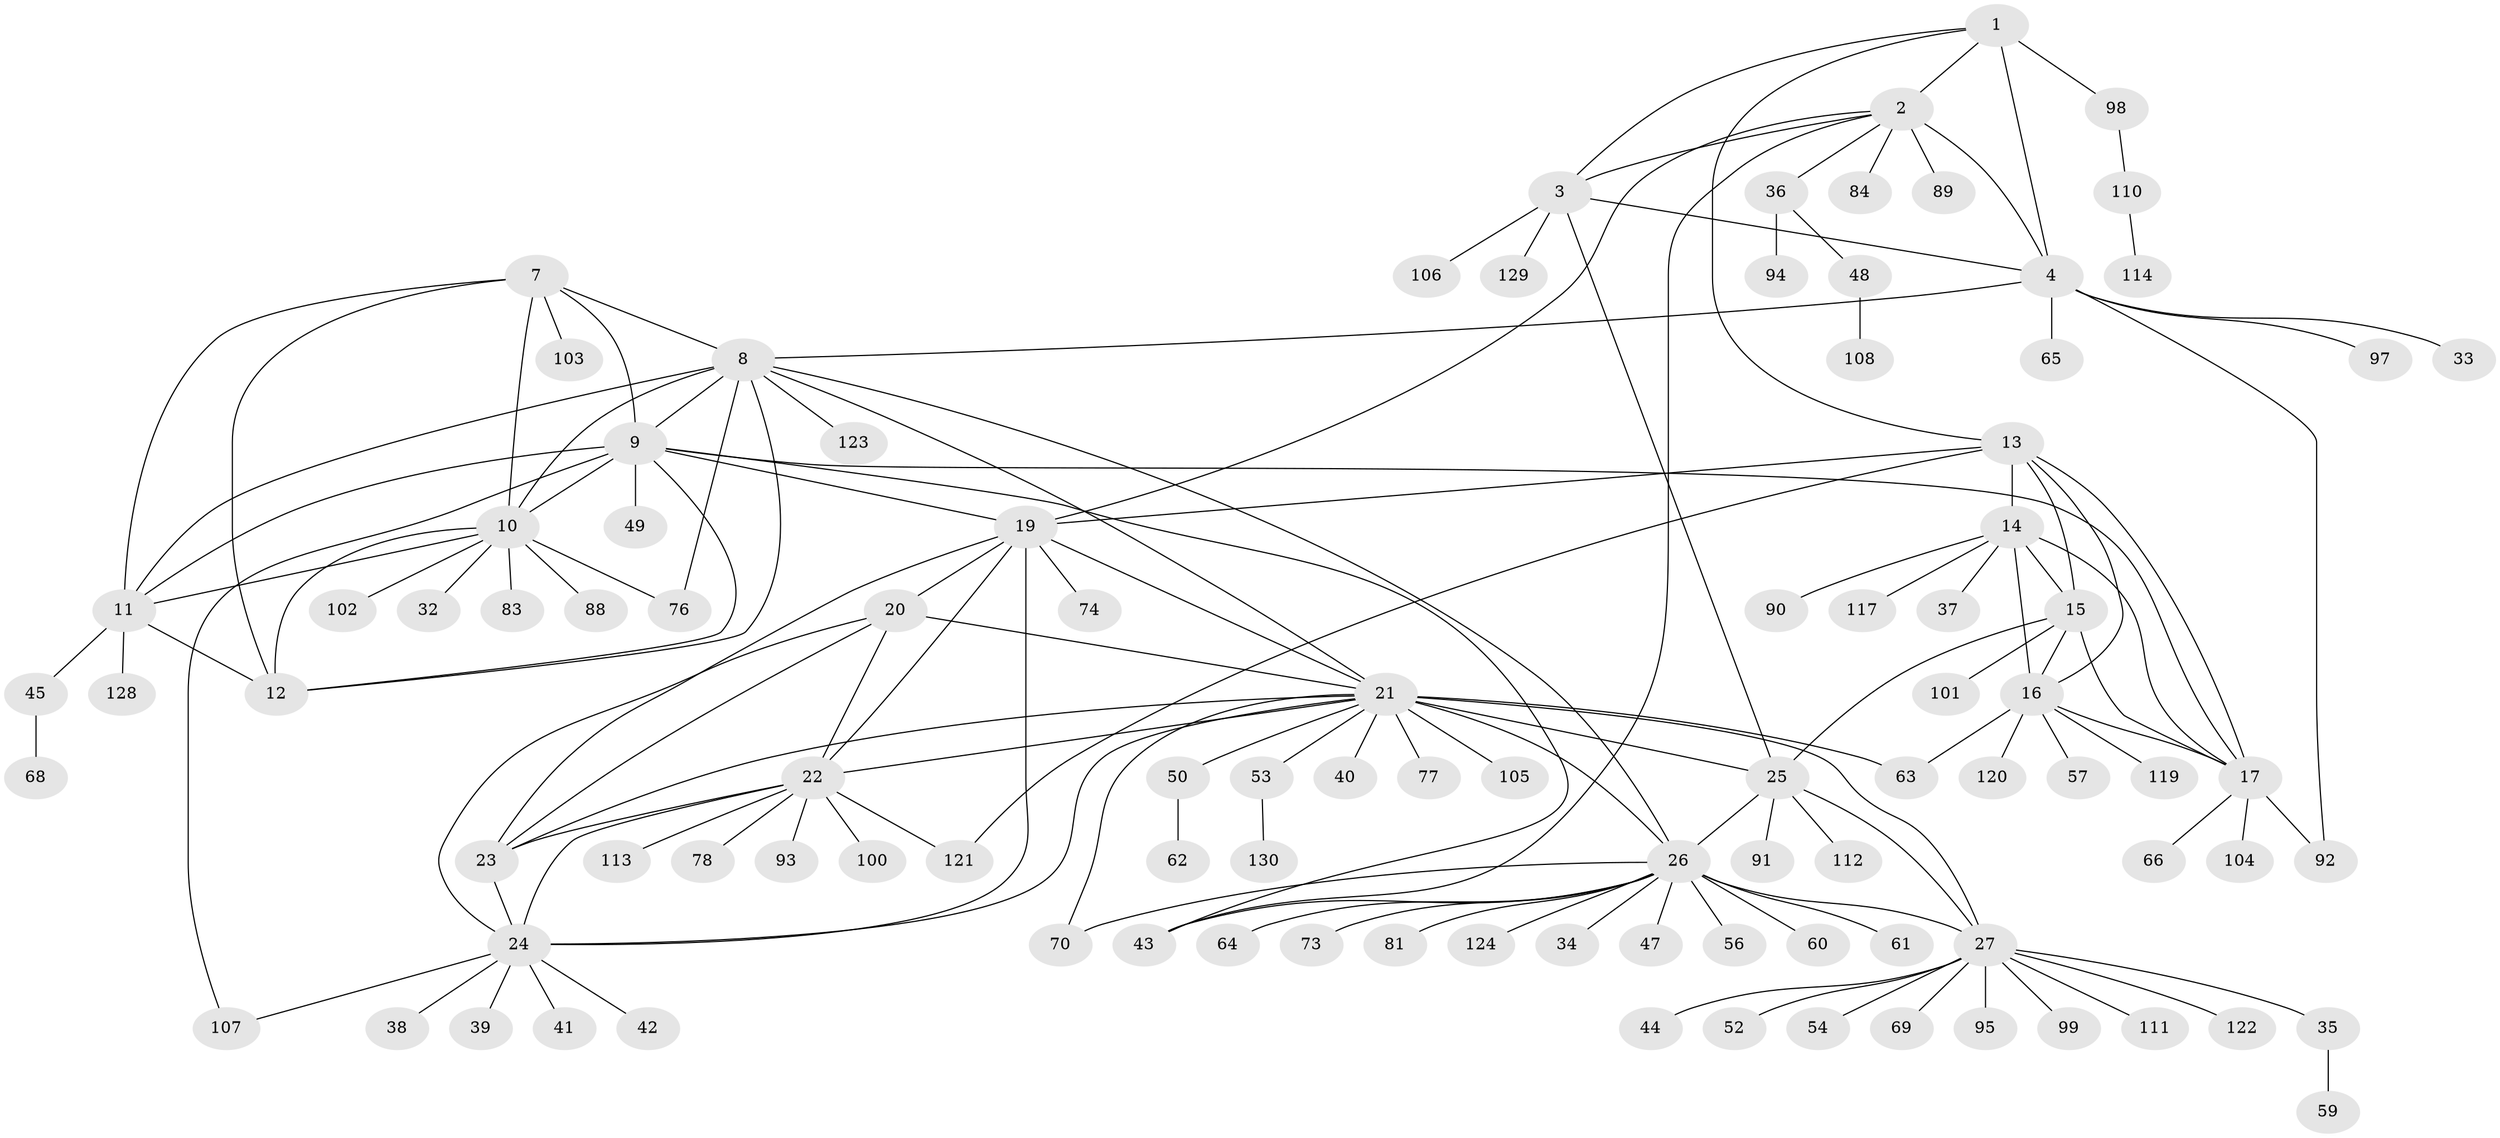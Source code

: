 // Generated by graph-tools (version 1.1) at 2025/52/02/27/25 19:52:17]
// undirected, 101 vertices, 147 edges
graph export_dot {
graph [start="1"]
  node [color=gray90,style=filled];
  1 [super="+5"];
  2 [super="+96"];
  3 [super="+109"];
  4 [super="+6"];
  7 [super="+127"];
  8 [super="+51"];
  9;
  10 [super="+55"];
  11 [super="+115"];
  12;
  13 [super="+80"];
  14 [super="+18"];
  15 [super="+71"];
  16 [super="+67"];
  17;
  19 [super="+31"];
  20 [super="+86"];
  21 [super="+30"];
  22 [super="+85"];
  23;
  24 [super="+58"];
  25 [super="+46"];
  26 [super="+29"];
  27 [super="+28"];
  32;
  33 [super="+132"];
  34;
  35 [super="+126"];
  36;
  37;
  38;
  39;
  40;
  41;
  42;
  43 [super="+75"];
  44;
  45;
  47;
  48 [super="+82"];
  49 [super="+131"];
  50;
  52;
  53 [super="+116"];
  54;
  56;
  57;
  59;
  60;
  61;
  62 [super="+87"];
  63;
  64;
  65;
  66;
  68 [super="+125"];
  69;
  70 [super="+72"];
  73;
  74;
  76;
  77 [super="+79"];
  78;
  81;
  83;
  84;
  88;
  89;
  90;
  91;
  92;
  93;
  94;
  95;
  97;
  98;
  99;
  100 [super="+118"];
  101;
  102;
  103;
  104;
  105;
  106;
  107;
  108;
  110;
  111;
  112;
  113;
  114;
  117;
  119;
  120;
  121;
  122;
  123;
  124;
  128;
  129;
  130;
  1 -- 2 [weight=2];
  1 -- 3 [weight=2];
  1 -- 4 [weight=4];
  1 -- 98;
  1 -- 13;
  2 -- 3;
  2 -- 4 [weight=2];
  2 -- 19;
  2 -- 36;
  2 -- 84;
  2 -- 89;
  2 -- 43;
  3 -- 4 [weight=2];
  3 -- 25;
  3 -- 106;
  3 -- 129;
  4 -- 33;
  4 -- 65;
  4 -- 97;
  4 -- 8;
  4 -- 92;
  7 -- 8;
  7 -- 9;
  7 -- 10;
  7 -- 11;
  7 -- 12;
  7 -- 103;
  8 -- 9;
  8 -- 10;
  8 -- 11;
  8 -- 12;
  8 -- 21;
  8 -- 26;
  8 -- 123;
  8 -- 76;
  9 -- 10;
  9 -- 11;
  9 -- 12;
  9 -- 17;
  9 -- 19;
  9 -- 43;
  9 -- 49;
  9 -- 107;
  10 -- 11;
  10 -- 12;
  10 -- 32;
  10 -- 76;
  10 -- 83;
  10 -- 88;
  10 -- 102;
  11 -- 12;
  11 -- 45;
  11 -- 128;
  13 -- 14 [weight=2];
  13 -- 15;
  13 -- 16;
  13 -- 17;
  13 -- 19;
  13 -- 121;
  14 -- 15 [weight=2];
  14 -- 16 [weight=2];
  14 -- 17 [weight=2];
  14 -- 37;
  14 -- 117;
  14 -- 90;
  15 -- 16;
  15 -- 17;
  15 -- 25;
  15 -- 101;
  16 -- 17;
  16 -- 57;
  16 -- 63;
  16 -- 119;
  16 -- 120;
  17 -- 66;
  17 -- 92;
  17 -- 104;
  19 -- 20;
  19 -- 21;
  19 -- 22;
  19 -- 23;
  19 -- 24;
  19 -- 74;
  20 -- 21;
  20 -- 22;
  20 -- 23;
  20 -- 24;
  21 -- 22;
  21 -- 23;
  21 -- 24;
  21 -- 40;
  21 -- 53;
  21 -- 63;
  21 -- 77;
  21 -- 105;
  21 -- 70;
  21 -- 50;
  21 -- 25;
  21 -- 26 [weight=2];
  21 -- 27 [weight=2];
  22 -- 23;
  22 -- 24;
  22 -- 78;
  22 -- 93;
  22 -- 100;
  22 -- 113;
  22 -- 121;
  23 -- 24;
  24 -- 38;
  24 -- 39;
  24 -- 41;
  24 -- 42;
  24 -- 107;
  25 -- 26 [weight=2];
  25 -- 27 [weight=2];
  25 -- 91;
  25 -- 112;
  26 -- 27 [weight=4];
  26 -- 43;
  26 -- 47;
  26 -- 70;
  26 -- 124;
  26 -- 64;
  26 -- 34;
  26 -- 73;
  26 -- 60;
  26 -- 81;
  26 -- 56;
  26 -- 61;
  27 -- 54;
  27 -- 69;
  27 -- 111;
  27 -- 122;
  27 -- 99;
  27 -- 35;
  27 -- 44;
  27 -- 52;
  27 -- 95;
  35 -- 59;
  36 -- 48;
  36 -- 94;
  45 -- 68;
  48 -- 108;
  50 -- 62;
  53 -- 130;
  98 -- 110;
  110 -- 114;
}
